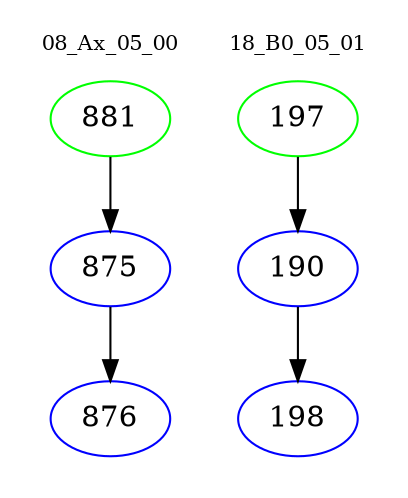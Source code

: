 digraph{
subgraph cluster_0 {
color = white
label = "08_Ax_05_00";
fontsize=10;
T0_881 [label="881", color="green"]
T0_881 -> T0_875 [color="black"]
T0_875 [label="875", color="blue"]
T0_875 -> T0_876 [color="black"]
T0_876 [label="876", color="blue"]
}
subgraph cluster_1 {
color = white
label = "18_B0_05_01";
fontsize=10;
T1_197 [label="197", color="green"]
T1_197 -> T1_190 [color="black"]
T1_190 [label="190", color="blue"]
T1_190 -> T1_198 [color="black"]
T1_198 [label="198", color="blue"]
}
}
